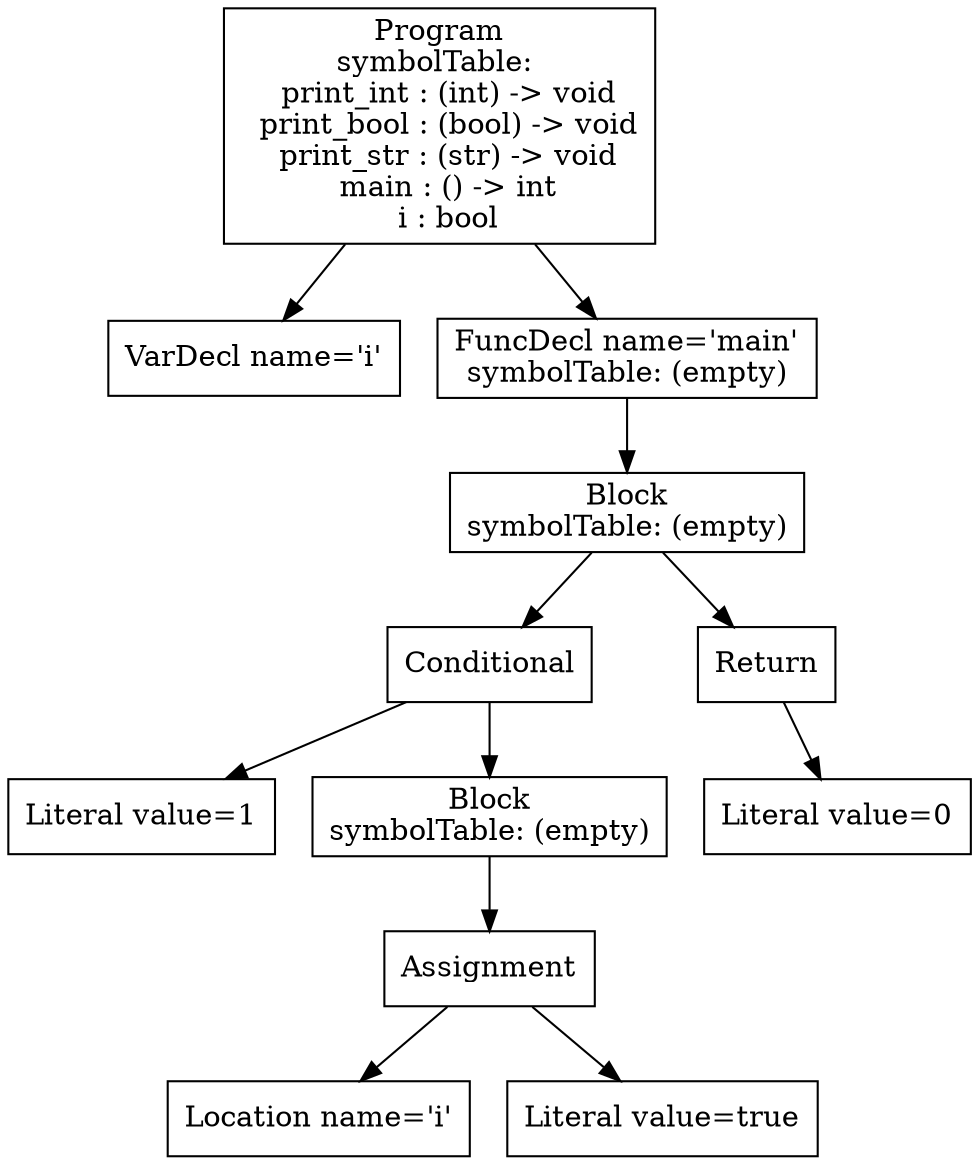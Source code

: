 digraph AST {
1 [shape=box, label="VarDecl name='i'"];
5 [shape=box, label="Literal value=1"];
8 [shape=box, label="Location name='i'"];
9 [shape=box, label="Literal value=true"];
7 [shape=box, label="Assignment"];
7 -> 8;
7 -> 9;
6 [shape=box, label="Block\nsymbolTable: (empty)"];
6 -> 7;
4 [shape=box, label="Conditional"];
4 -> 5;
4 -> 6;
11 [shape=box, label="Literal value=0"];
10 [shape=box, label="Return"];
10 -> 11;
3 [shape=box, label="Block\nsymbolTable: (empty)"];
3 -> 4;
3 -> 10;
2 [shape=box, label="FuncDecl name='main'\nsymbolTable: (empty)"];
2 -> 3;
0 [shape=box, label="Program\nsymbolTable: \n  print_int : (int) -> void\n  print_bool : (bool) -> void\n  print_str : (str) -> void\n  main : () -> int\n  i : bool"];
0 -> 1;
0 -> 2;
}
